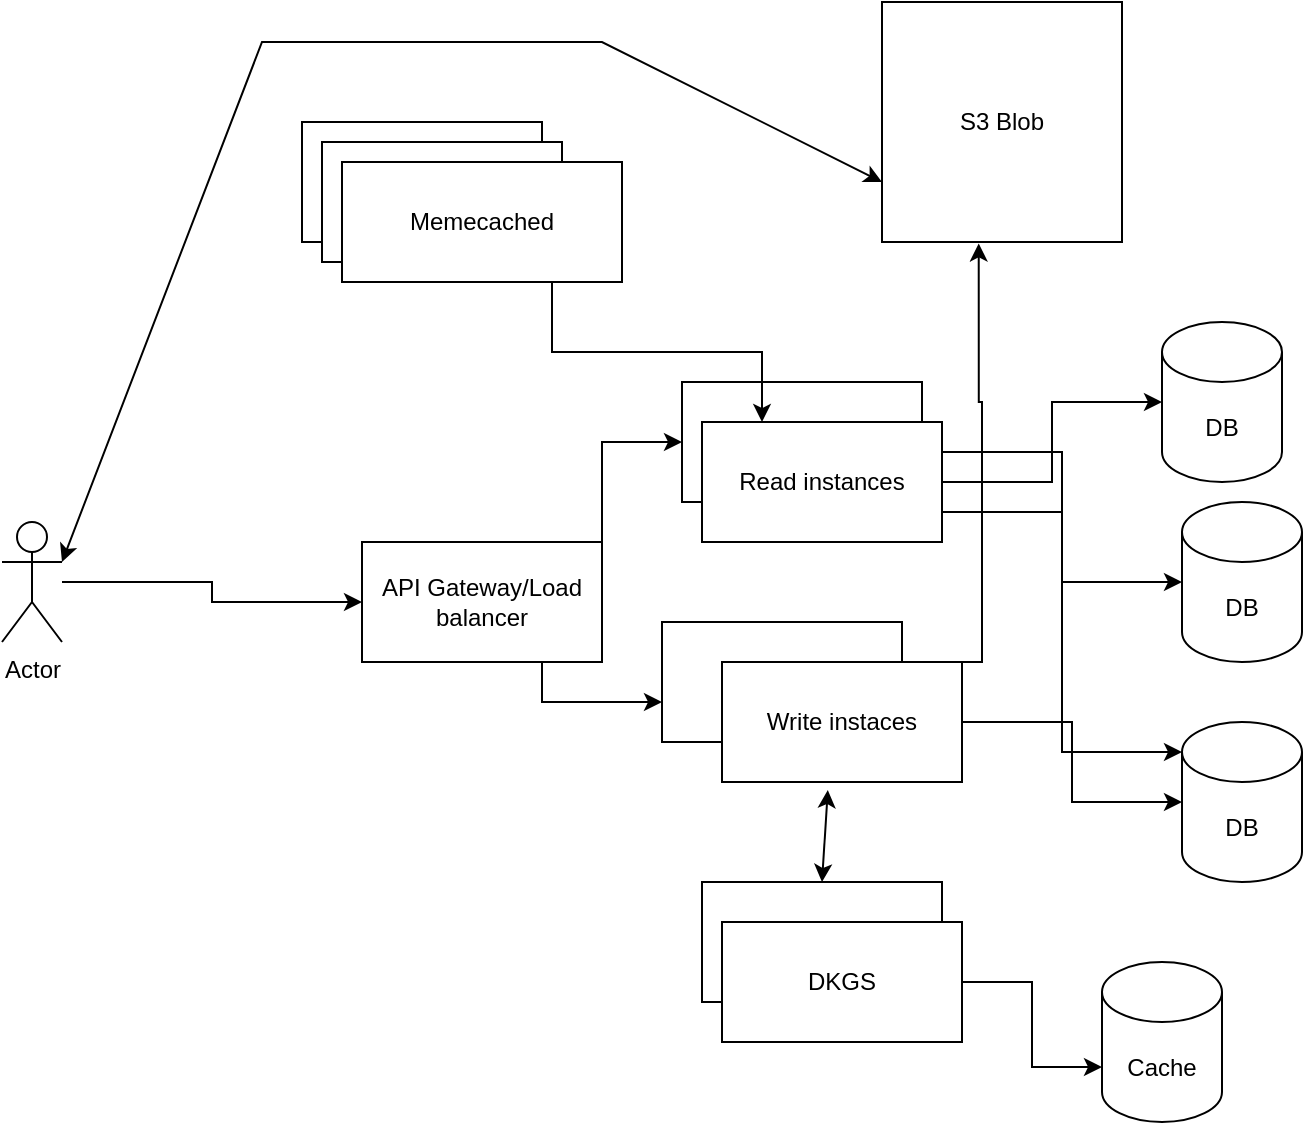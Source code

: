 <mxfile version="24.7.12">
  <diagram name="Page-1" id="eHJt5u8EL7nDX21M7uQU">
    <mxGraphModel dx="1404" dy="1998" grid="1" gridSize="10" guides="1" tooltips="1" connect="1" arrows="1" fold="1" page="1" pageScale="1" pageWidth="850" pageHeight="1100" math="0" shadow="0">
      <root>
        <mxCell id="0" />
        <mxCell id="1" parent="0" />
        <mxCell id="-glo2ZOXrMd7Wmbr0ioS-6" style="edgeStyle=orthogonalEdgeStyle;rounded=0;orthogonalLoop=1;jettySize=auto;html=1;" edge="1" parent="1" source="-glo2ZOXrMd7Wmbr0ioS-1" target="-glo2ZOXrMd7Wmbr0ioS-7">
          <mxGeometry relative="1" as="geometry">
            <mxPoint x="290" y="280" as="targetPoint" />
          </mxGeometry>
        </mxCell>
        <mxCell id="-glo2ZOXrMd7Wmbr0ioS-1" value="Actor" style="shape=umlActor;verticalLabelPosition=bottom;verticalAlign=top;html=1;outlineConnect=0;" vertex="1" parent="1">
          <mxGeometry x="50" y="250" width="30" height="60" as="geometry" />
        </mxCell>
        <mxCell id="-glo2ZOXrMd7Wmbr0ioS-8" style="edgeStyle=orthogonalEdgeStyle;rounded=0;orthogonalLoop=1;jettySize=auto;html=1;exitX=1;exitY=0.25;exitDx=0;exitDy=0;" edge="1" parent="1" source="-glo2ZOXrMd7Wmbr0ioS-7" target="-glo2ZOXrMd7Wmbr0ioS-9">
          <mxGeometry relative="1" as="geometry">
            <mxPoint x="450" y="210" as="targetPoint" />
            <Array as="points">
              <mxPoint x="350" y="210" />
              <mxPoint x="411" y="210" />
            </Array>
          </mxGeometry>
        </mxCell>
        <mxCell id="-glo2ZOXrMd7Wmbr0ioS-12" style="edgeStyle=orthogonalEdgeStyle;rounded=0;orthogonalLoop=1;jettySize=auto;html=1;exitX=0.75;exitY=1;exitDx=0;exitDy=0;" edge="1" parent="1" source="-glo2ZOXrMd7Wmbr0ioS-7" target="-glo2ZOXrMd7Wmbr0ioS-13">
          <mxGeometry relative="1" as="geometry">
            <mxPoint x="440" y="330" as="targetPoint" />
            <Array as="points">
              <mxPoint x="320" y="340" />
              <mxPoint x="440" y="340" />
            </Array>
          </mxGeometry>
        </mxCell>
        <mxCell id="-glo2ZOXrMd7Wmbr0ioS-7" value="API Gateway/Load balancer" style="rounded=0;whiteSpace=wrap;html=1;" vertex="1" parent="1">
          <mxGeometry x="230" y="260" width="120" height="60" as="geometry" />
        </mxCell>
        <mxCell id="-glo2ZOXrMd7Wmbr0ioS-9" value="Read instance" style="rounded=0;whiteSpace=wrap;html=1;" vertex="1" parent="1">
          <mxGeometry x="390" y="180" width="120" height="60" as="geometry" />
        </mxCell>
        <mxCell id="-glo2ZOXrMd7Wmbr0ioS-24" style="edgeStyle=orthogonalEdgeStyle;rounded=0;orthogonalLoop=1;jettySize=auto;html=1;exitX=1;exitY=0.75;exitDx=0;exitDy=0;" edge="1" parent="1" source="-glo2ZOXrMd7Wmbr0ioS-11" target="-glo2ZOXrMd7Wmbr0ioS-19">
          <mxGeometry relative="1" as="geometry" />
        </mxCell>
        <mxCell id="-glo2ZOXrMd7Wmbr0ioS-25" style="edgeStyle=orthogonalEdgeStyle;rounded=0;orthogonalLoop=1;jettySize=auto;html=1;exitX=1;exitY=0.25;exitDx=0;exitDy=0;entryX=0;entryY=0;entryDx=0;entryDy=15;entryPerimeter=0;" edge="1" parent="1" source="-glo2ZOXrMd7Wmbr0ioS-11" target="-glo2ZOXrMd7Wmbr0ioS-20">
          <mxGeometry relative="1" as="geometry">
            <mxPoint x="580" y="380" as="targetPoint" />
          </mxGeometry>
        </mxCell>
        <mxCell id="-glo2ZOXrMd7Wmbr0ioS-11" value="Read instances" style="rounded=0;whiteSpace=wrap;html=1;" vertex="1" parent="1">
          <mxGeometry x="400" y="200" width="120" height="60" as="geometry" />
        </mxCell>
        <mxCell id="-glo2ZOXrMd7Wmbr0ioS-13" value="" style="rounded=0;whiteSpace=wrap;html=1;" vertex="1" parent="1">
          <mxGeometry x="380" y="300" width="120" height="60" as="geometry" />
        </mxCell>
        <mxCell id="-glo2ZOXrMd7Wmbr0ioS-27" style="edgeStyle=orthogonalEdgeStyle;rounded=0;orthogonalLoop=1;jettySize=auto;html=1;exitX=1;exitY=0.5;exitDx=0;exitDy=0;" edge="1" parent="1" source="-glo2ZOXrMd7Wmbr0ioS-14" target="-glo2ZOXrMd7Wmbr0ioS-20">
          <mxGeometry relative="1" as="geometry" />
        </mxCell>
        <mxCell id="-glo2ZOXrMd7Wmbr0ioS-39" style="edgeStyle=orthogonalEdgeStyle;rounded=0;orthogonalLoop=1;jettySize=auto;html=1;exitX=0.75;exitY=0;exitDx=0;exitDy=0;entryX=0.403;entryY=1.006;entryDx=0;entryDy=0;entryPerimeter=0;" edge="1" parent="1" source="-glo2ZOXrMd7Wmbr0ioS-14" target="-glo2ZOXrMd7Wmbr0ioS-37">
          <mxGeometry relative="1" as="geometry">
            <mxPoint x="580" y="130" as="targetPoint" />
            <Array as="points">
              <mxPoint x="540" y="320" />
              <mxPoint x="540" y="190" />
              <mxPoint x="538" y="190" />
            </Array>
          </mxGeometry>
        </mxCell>
        <mxCell id="-glo2ZOXrMd7Wmbr0ioS-14" value="Write instaces" style="rounded=0;whiteSpace=wrap;html=1;" vertex="1" parent="1">
          <mxGeometry x="410" y="320" width="120" height="60" as="geometry" />
        </mxCell>
        <mxCell id="-glo2ZOXrMd7Wmbr0ioS-15" value="DB" style="shape=cylinder3;whiteSpace=wrap;html=1;boundedLbl=1;backgroundOutline=1;size=15;" vertex="1" parent="1">
          <mxGeometry x="630" y="150" width="60" height="80" as="geometry" />
        </mxCell>
        <mxCell id="-glo2ZOXrMd7Wmbr0ioS-19" value="DB" style="shape=cylinder3;whiteSpace=wrap;html=1;boundedLbl=1;backgroundOutline=1;size=15;" vertex="1" parent="1">
          <mxGeometry x="640" y="240" width="60" height="80" as="geometry" />
        </mxCell>
        <mxCell id="-glo2ZOXrMd7Wmbr0ioS-20" value="DB" style="shape=cylinder3;whiteSpace=wrap;html=1;boundedLbl=1;backgroundOutline=1;size=15;" vertex="1" parent="1">
          <mxGeometry x="640" y="350" width="60" height="80" as="geometry" />
        </mxCell>
        <mxCell id="-glo2ZOXrMd7Wmbr0ioS-22" style="edgeStyle=orthogonalEdgeStyle;rounded=0;orthogonalLoop=1;jettySize=auto;html=1;exitX=1;exitY=0.5;exitDx=0;exitDy=0;entryX=0;entryY=0.5;entryDx=0;entryDy=0;entryPerimeter=0;" edge="1" parent="1" source="-glo2ZOXrMd7Wmbr0ioS-11" target="-glo2ZOXrMd7Wmbr0ioS-15">
          <mxGeometry relative="1" as="geometry" />
        </mxCell>
        <mxCell id="-glo2ZOXrMd7Wmbr0ioS-28" value="DKGS&lt;span style=&quot;color: rgba(0, 0, 0, 0); font-family: monospace; font-size: 0px; text-align: start; text-wrap: nowrap;&quot;&gt;%3CmxGraphModel%3E%3Croot%3E%3CmxCell%20id%3D%220%22%2F%3E%3CmxCell%20id%3D%221%22%20parent%3D%220%22%2F%3E%3CmxCell%20id%3D%222%22%20value%3D%22Write%20instaces%22%20style%3D%22rounded%3D0%3BwhiteSpace%3Dwrap%3Bhtml%3D1%3B%22%20vertex%3D%221%22%20parent%3D%221%22%3E%3CmxGeometry%20x%3D%22400%22%20y%3D%22320%22%20width%3D%22120%22%20height%3D%2260%22%20as%3D%22geometry%22%2F%3E%3C%2FmxCell%3E%3C%2Froot%3E%3C%2FmxGraphModel%3E&lt;/span&gt;" style="rounded=0;whiteSpace=wrap;html=1;" vertex="1" parent="1">
          <mxGeometry x="400" y="430" width="120" height="60" as="geometry" />
        </mxCell>
        <mxCell id="-glo2ZOXrMd7Wmbr0ioS-29" value="DKGS&lt;span style=&quot;color: rgba(0, 0, 0, 0); font-family: monospace; font-size: 0px; text-align: start; text-wrap: nowrap;&quot;&gt;%3CmxGraphModel%3E%3Croot%3E%3CmxCell%20id%3D%220%22%2F%3E%3CmxCell%20id%3D%221%22%20parent%3D%220%22%2F%3E%3CmxCell%20id%3D%222%22%20value%3D%22Write%20instaces%22%20style%3D%22rounded%3D0%3BwhiteSpace%3Dwrap%3Bhtml%3D1%3B%22%20vertex%3D%221%22%20parent%3D%221%22%3E%3CmxGeometry%20x%3D%22400%22%20y%3D%22320%22%20width%3D%22120%22%20height%3D%2260%22%20as%3D%22geometry%22%2F%3E%3C%2FmxCell%3E%3C%2Froot%3E%3C%2FmxGraphModel%3E&lt;/span&gt;" style="rounded=0;whiteSpace=wrap;html=1;" vertex="1" parent="1">
          <mxGeometry x="410" y="450" width="120" height="60" as="geometry" />
        </mxCell>
        <mxCell id="-glo2ZOXrMd7Wmbr0ioS-30" value="Cache" style="shape=cylinder3;whiteSpace=wrap;html=1;boundedLbl=1;backgroundOutline=1;size=15;" vertex="1" parent="1">
          <mxGeometry x="600" y="470" width="60" height="80" as="geometry" />
        </mxCell>
        <mxCell id="-glo2ZOXrMd7Wmbr0ioS-31" style="edgeStyle=orthogonalEdgeStyle;rounded=0;orthogonalLoop=1;jettySize=auto;html=1;exitX=1;exitY=0.5;exitDx=0;exitDy=0;entryX=0;entryY=0;entryDx=0;entryDy=52.5;entryPerimeter=0;" edge="1" parent="1" source="-glo2ZOXrMd7Wmbr0ioS-29" target="-glo2ZOXrMd7Wmbr0ioS-30">
          <mxGeometry relative="1" as="geometry" />
        </mxCell>
        <mxCell id="-glo2ZOXrMd7Wmbr0ioS-32" value="" style="rounded=0;whiteSpace=wrap;html=1;" vertex="1" parent="1">
          <mxGeometry x="200" y="50" width="120" height="60" as="geometry" />
        </mxCell>
        <mxCell id="-glo2ZOXrMd7Wmbr0ioS-33" value="" style="rounded=0;whiteSpace=wrap;html=1;" vertex="1" parent="1">
          <mxGeometry x="210" y="60" width="120" height="60" as="geometry" />
        </mxCell>
        <mxCell id="-glo2ZOXrMd7Wmbr0ioS-35" style="edgeStyle=orthogonalEdgeStyle;rounded=0;orthogonalLoop=1;jettySize=auto;html=1;exitX=0.75;exitY=1;exitDx=0;exitDy=0;entryX=0.25;entryY=0;entryDx=0;entryDy=0;" edge="1" parent="1" source="-glo2ZOXrMd7Wmbr0ioS-34" target="-glo2ZOXrMd7Wmbr0ioS-11">
          <mxGeometry relative="1" as="geometry" />
        </mxCell>
        <mxCell id="-glo2ZOXrMd7Wmbr0ioS-34" value="Memecached" style="rounded=0;whiteSpace=wrap;html=1;" vertex="1" parent="1">
          <mxGeometry x="220" y="70" width="140" height="60" as="geometry" />
        </mxCell>
        <mxCell id="-glo2ZOXrMd7Wmbr0ioS-37" value="S3 Blob" style="whiteSpace=wrap;html=1;aspect=fixed;" vertex="1" parent="1">
          <mxGeometry x="490" y="-10" width="120" height="120" as="geometry" />
        </mxCell>
        <mxCell id="-glo2ZOXrMd7Wmbr0ioS-38" value="" style="endArrow=classic;startArrow=classic;html=1;rounded=0;entryX=0;entryY=0.75;entryDx=0;entryDy=0;exitX=1;exitY=0.333;exitDx=0;exitDy=0;exitPerimeter=0;" edge="1" parent="1" source="-glo2ZOXrMd7Wmbr0ioS-1" target="-glo2ZOXrMd7Wmbr0ioS-37">
          <mxGeometry width="50" height="50" relative="1" as="geometry">
            <mxPoint x="170" y="290" as="sourcePoint" />
            <mxPoint x="220" y="240" as="targetPoint" />
            <Array as="points">
              <mxPoint x="180" y="10" />
              <mxPoint x="350" y="10" />
            </Array>
          </mxGeometry>
        </mxCell>
        <mxCell id="-glo2ZOXrMd7Wmbr0ioS-40" value="" style="endArrow=classic;startArrow=classic;html=1;rounded=0;exitX=0.5;exitY=0;exitDx=0;exitDy=0;entryX=0.441;entryY=1.067;entryDx=0;entryDy=0;entryPerimeter=0;" edge="1" parent="1" source="-glo2ZOXrMd7Wmbr0ioS-28" target="-glo2ZOXrMd7Wmbr0ioS-14">
          <mxGeometry width="50" height="50" relative="1" as="geometry">
            <mxPoint x="410" y="350" as="sourcePoint" />
            <mxPoint x="460" y="300" as="targetPoint" />
            <Array as="points" />
          </mxGeometry>
        </mxCell>
      </root>
    </mxGraphModel>
  </diagram>
</mxfile>
